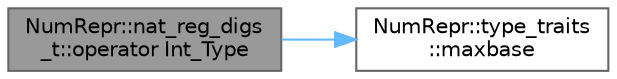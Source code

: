 digraph "NumRepr::nat_reg_digs_t::operator Int_Type"
{
 // INTERACTIVE_SVG=YES
 // LATEX_PDF_SIZE
  bgcolor="transparent";
  edge [fontname=Helvetica,fontsize=10,labelfontname=Helvetica,labelfontsize=10];
  node [fontname=Helvetica,fontsize=10,shape=box,height=0.2,width=0.4];
  rankdir="LR";
  Node1 [label="NumRepr::nat_reg_digs\l_t::operator Int_Type",height=0.2,width=0.4,color="gray40", fillcolor="grey60", style="filled", fontcolor="black",tooltip=" "];
  Node1 -> Node2 [color="steelblue1",style="solid"];
  Node2 [label="NumRepr::type_traits\l::maxbase",height=0.2,width=0.4,color="grey40", fillcolor="white", style="filled",URL="$namespace_num_repr_1_1type__traits.html#a4f0f4b9cd9964b406c8299bcbd74f506",tooltip=" "];
}
